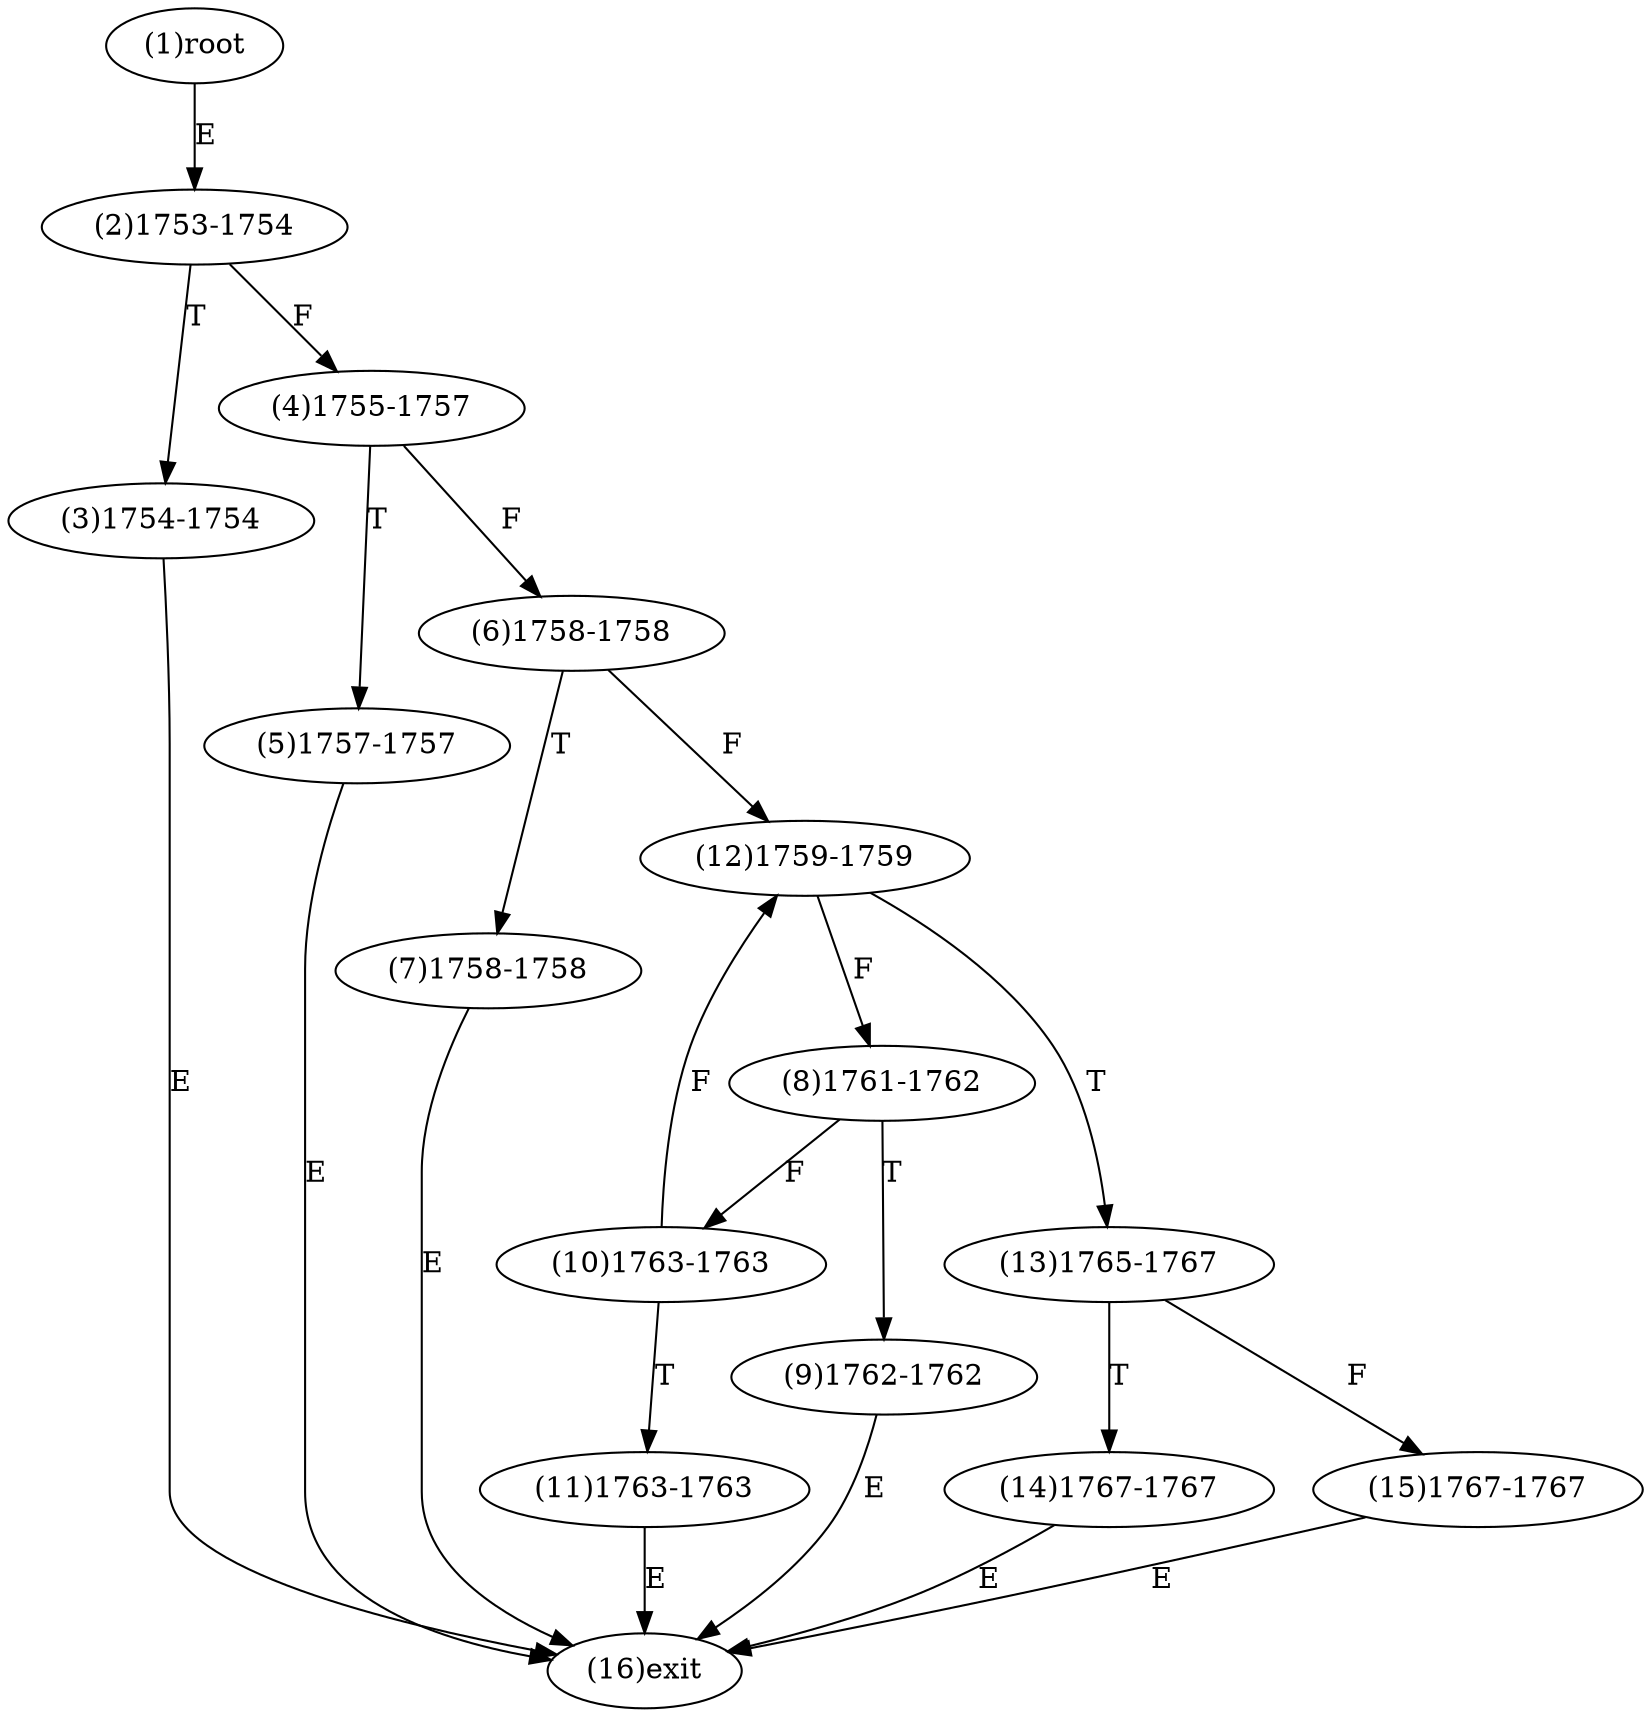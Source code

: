 digraph "" { 
1[ label="(1)root"];
2[ label="(2)1753-1754"];
3[ label="(3)1754-1754"];
4[ label="(4)1755-1757"];
5[ label="(5)1757-1757"];
6[ label="(6)1758-1758"];
7[ label="(7)1758-1758"];
8[ label="(8)1761-1762"];
9[ label="(9)1762-1762"];
10[ label="(10)1763-1763"];
11[ label="(11)1763-1763"];
12[ label="(12)1759-1759"];
13[ label="(13)1765-1767"];
14[ label="(14)1767-1767"];
15[ label="(15)1767-1767"];
16[ label="(16)exit"];
1->2[ label="E"];
2->4[ label="F"];
2->3[ label="T"];
3->16[ label="E"];
4->6[ label="F"];
4->5[ label="T"];
5->16[ label="E"];
6->12[ label="F"];
6->7[ label="T"];
7->16[ label="E"];
8->10[ label="F"];
8->9[ label="T"];
9->16[ label="E"];
10->12[ label="F"];
10->11[ label="T"];
11->16[ label="E"];
12->8[ label="F"];
12->13[ label="T"];
13->15[ label="F"];
13->14[ label="T"];
14->16[ label="E"];
15->16[ label="E"];
}